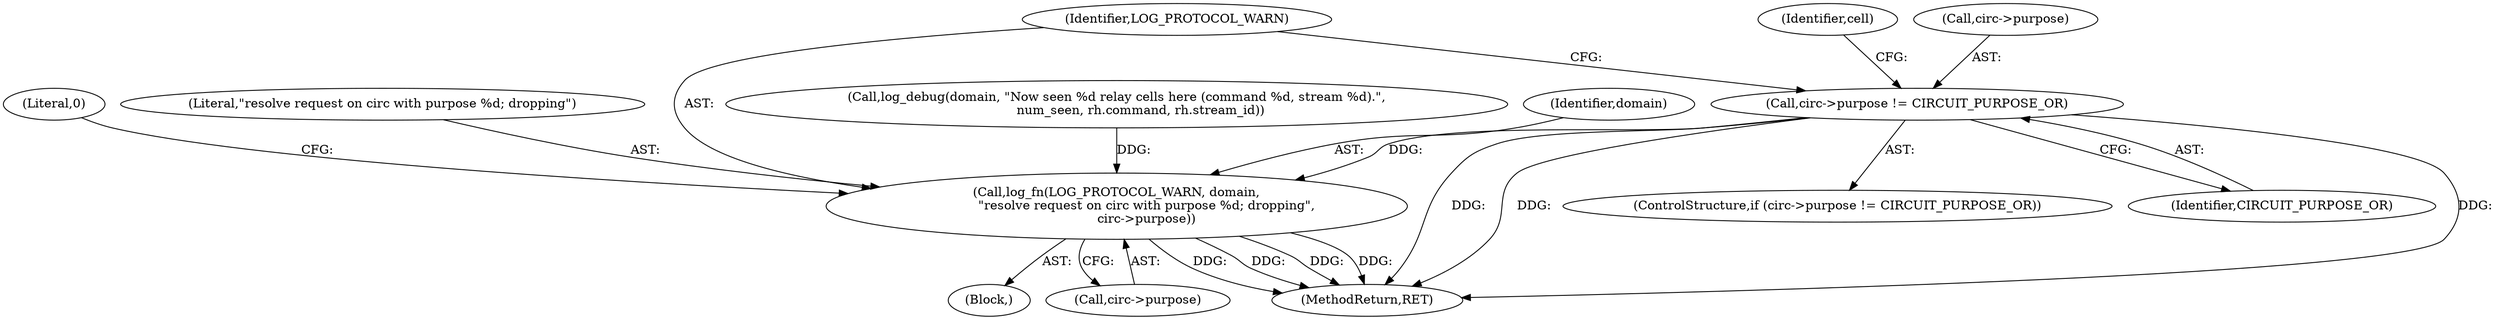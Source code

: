 digraph "0_tor_56a7c5bc15e0447203a491c1ee37de9939ad1dcd@pointer" {
"1000987" [label="(Call,circ->purpose != CIRCUIT_PURPOSE_OR)"];
"1000993" [label="(Call,log_fn(LOG_PROTOCOL_WARN, domain,\n               \"resolve request on circ with purpose %d; dropping\",\n               circ->purpose))"];
"1000986" [label="(ControlStructure,if (circ->purpose != CIRCUIT_PURPOSE_OR))"];
"1001003" [label="(Identifier,cell)"];
"1000997" [label="(Call,circ->purpose)"];
"1000149" [label="(Call,log_debug(domain, \"Now seen %d relay cells here (command %d, stream %d).\",\n            num_seen, rh.command, rh.stream_id))"];
"1001001" [label="(Literal,0)"];
"1000991" [label="(Identifier,CIRCUIT_PURPOSE_OR)"];
"1000988" [label="(Call,circ->purpose)"];
"1000993" [label="(Call,log_fn(LOG_PROTOCOL_WARN, domain,\n               \"resolve request on circ with purpose %d; dropping\",\n               circ->purpose))"];
"1000987" [label="(Call,circ->purpose != CIRCUIT_PURPOSE_OR)"];
"1000996" [label="(Literal,\"resolve request on circ with purpose %d; dropping\")"];
"1000994" [label="(Identifier,LOG_PROTOCOL_WARN)"];
"1001058" [label="(MethodReturn,RET)"];
"1000995" [label="(Identifier,domain)"];
"1000992" [label="(Block,)"];
"1000987" -> "1000986"  [label="AST: "];
"1000987" -> "1000991"  [label="CFG: "];
"1000988" -> "1000987"  [label="AST: "];
"1000991" -> "1000987"  [label="AST: "];
"1000994" -> "1000987"  [label="CFG: "];
"1001003" -> "1000987"  [label="CFG: "];
"1000987" -> "1001058"  [label="DDG: "];
"1000987" -> "1001058"  [label="DDG: "];
"1000987" -> "1001058"  [label="DDG: "];
"1000987" -> "1000993"  [label="DDG: "];
"1000993" -> "1000992"  [label="AST: "];
"1000993" -> "1000997"  [label="CFG: "];
"1000994" -> "1000993"  [label="AST: "];
"1000995" -> "1000993"  [label="AST: "];
"1000996" -> "1000993"  [label="AST: "];
"1000997" -> "1000993"  [label="AST: "];
"1001001" -> "1000993"  [label="CFG: "];
"1000993" -> "1001058"  [label="DDG: "];
"1000993" -> "1001058"  [label="DDG: "];
"1000993" -> "1001058"  [label="DDG: "];
"1000993" -> "1001058"  [label="DDG: "];
"1000149" -> "1000993"  [label="DDG: "];
}

